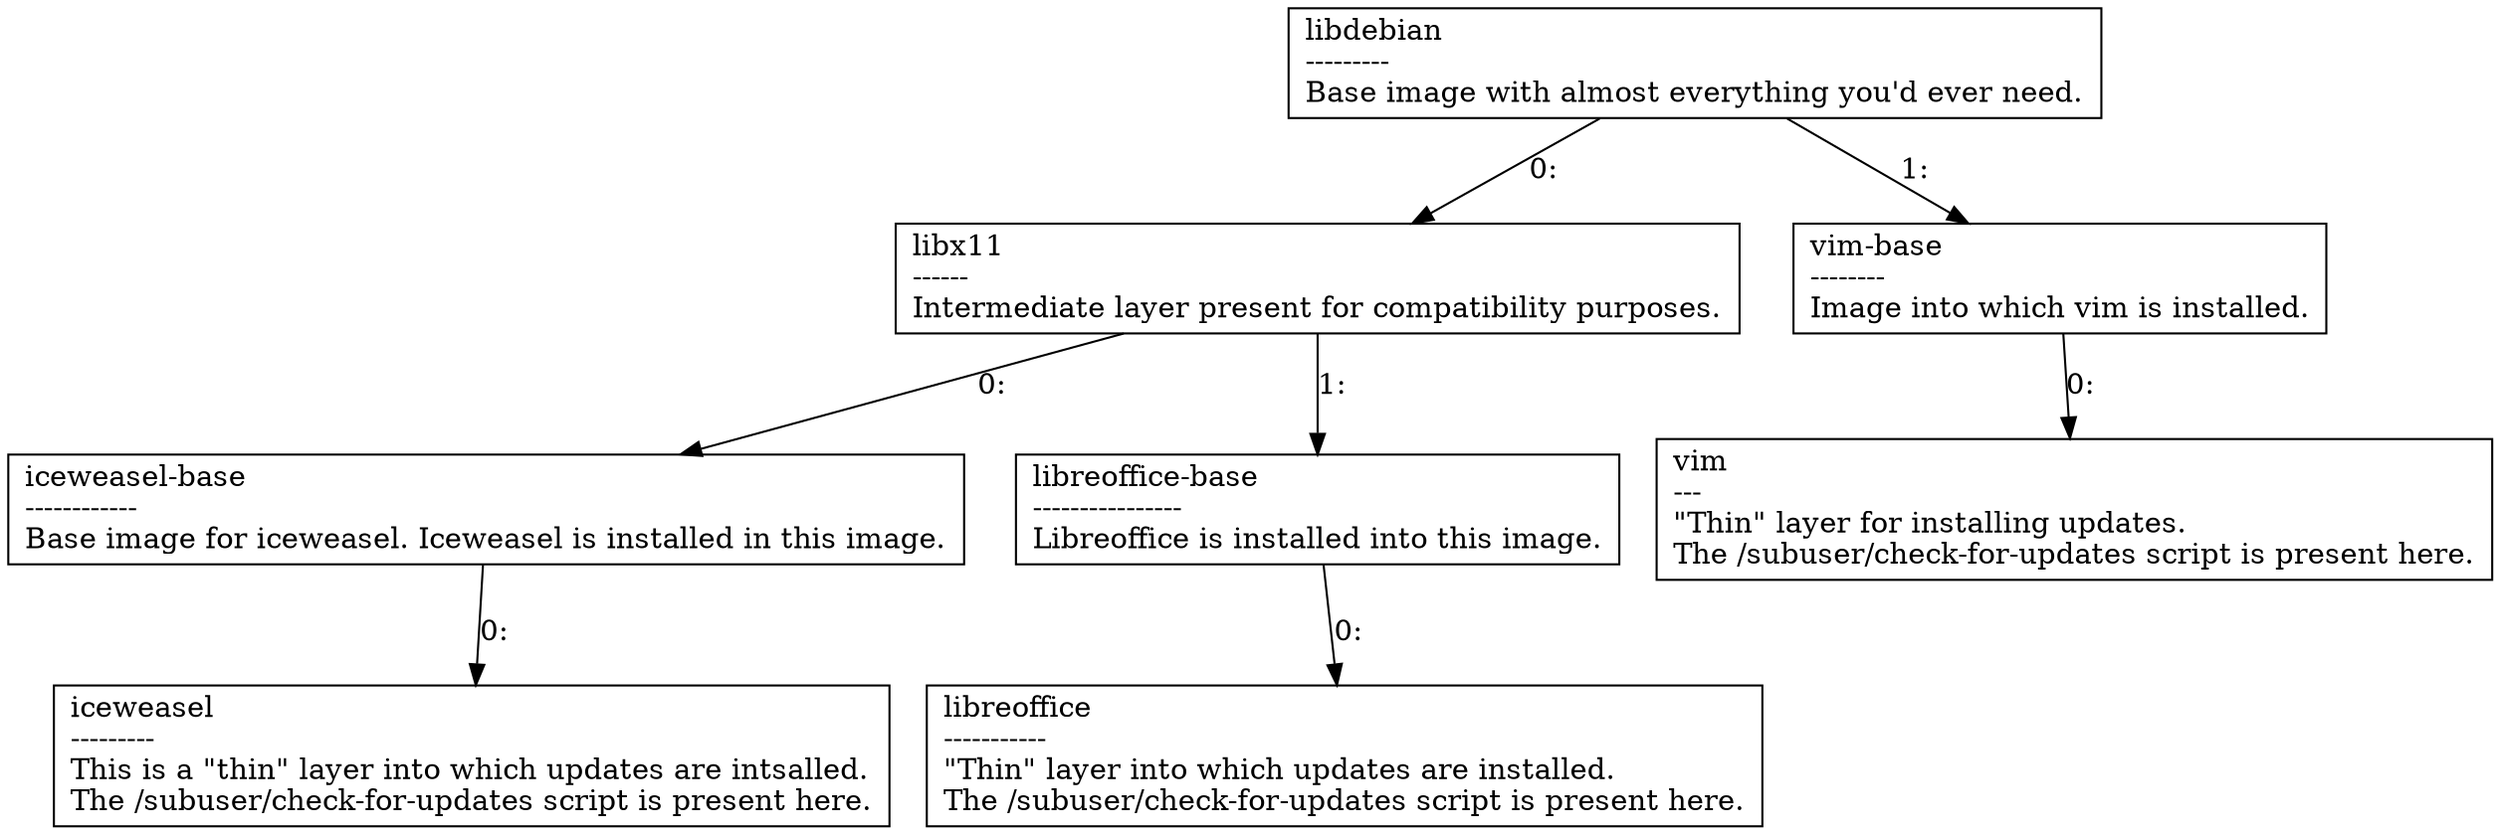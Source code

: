 digraph graphname{
0[shape=rect label="libdebian\l---------\lBase image with almost everything you'd ever need.\l"]
1[shape=rect label="libx11\l------\lIntermediate layer present for compatibility purposes.\l"]
2[shape=rect label="iceweasel-base\l------------\lBase image for iceweasel. Iceweasel is installed in this image.\l"]
3[shape=rect label="iceweasel\l---------\lThis is a \"thin\" layer into which updates are intsalled.\lThe /subuser/check-for-updates script is present here.\l"]
4[shape=rect label="libreoffice-base\l----------------\lLibreoffice is installed into this image.\l"]
5[shape=rect label="libreoffice\l-----------\l\"Thin\" layer into which updates are installed.\lThe /subuser/check-for-updates script is present here.\l"]
6[shape=rect label="vim-base\l--------\lImage into which vim is installed.\l"]
7[shape=rect label="vim\l---\l\"Thin\" layer for installing updates.\lThe /subuser/check-for-updates script is present here.\l"]
0 -> 1 [label="0:"]
0 -> 6 [label="1:"]
1 -> 2 [label="0:"]
1 -> 4 [label="1:"]
2 -> 3 [label="0:"]
4 -> 5 [label="0:"]
6 -> 7 [label="0:"]
}